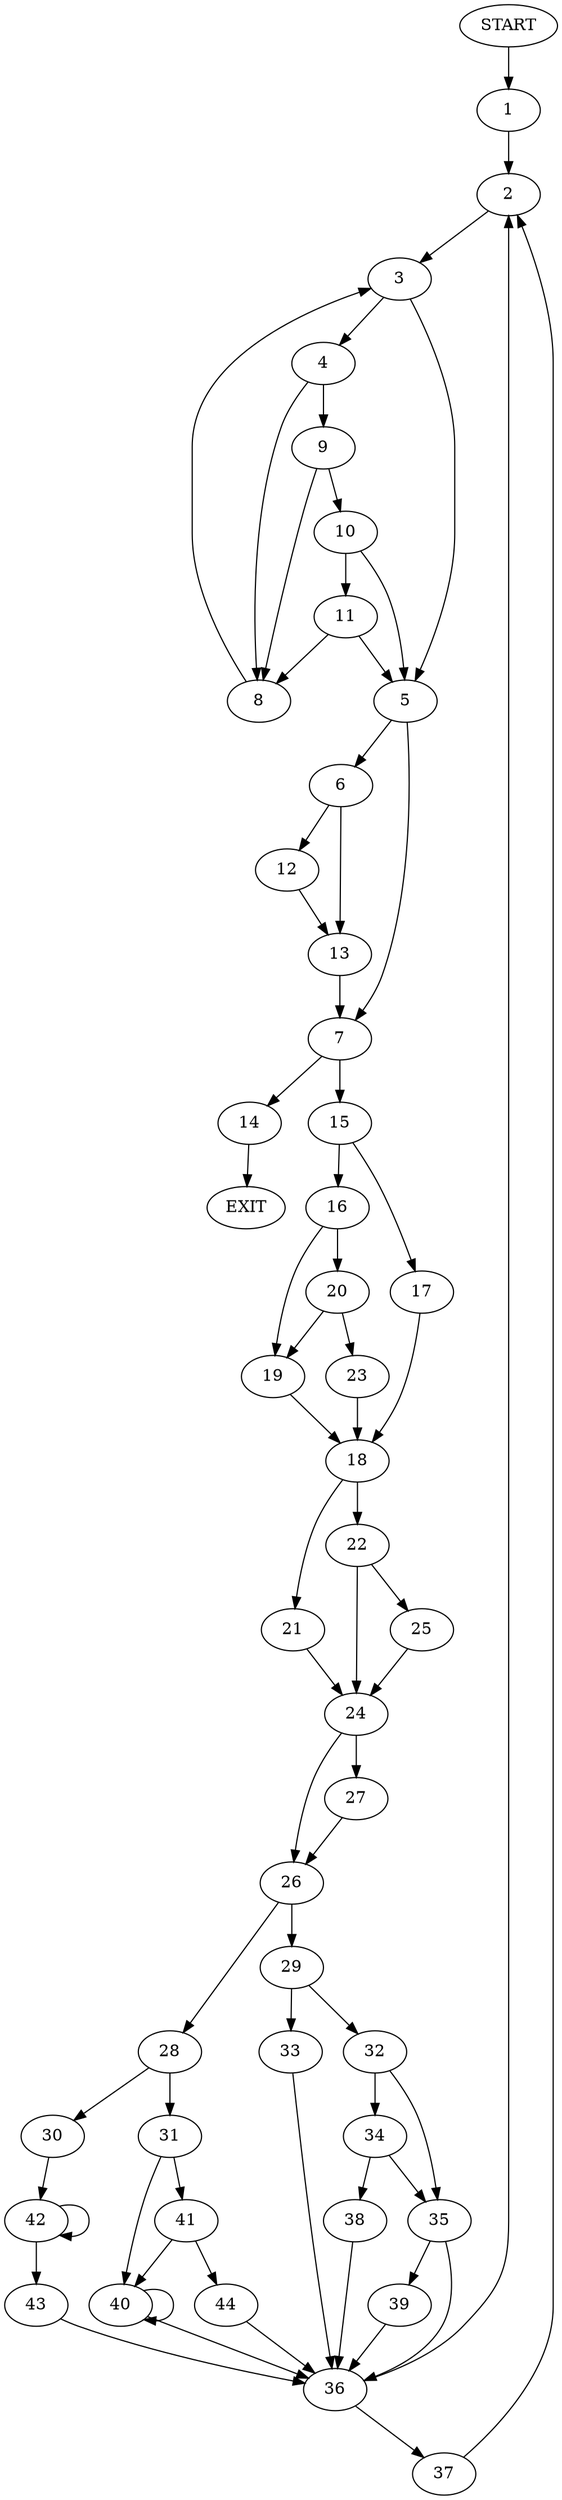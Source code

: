 digraph {
0 [label="START"]
45 [label="EXIT"]
0 -> 1
1 -> 2
2 -> 3
3 -> 4
3 -> 5
5 -> 6
5 -> 7
4 -> 8
4 -> 9
8 -> 3
9 -> 10
9 -> 8
10 -> 5
10 -> 11
11 -> 8
11 -> 5
6 -> 12
6 -> 13
7 -> 14
7 -> 15
12 -> 13
13 -> 7
15 -> 16
15 -> 17
14 -> 45
17 -> 18
16 -> 19
16 -> 20
18 -> 21
18 -> 22
20 -> 19
20 -> 23
19 -> 18
23 -> 18
21 -> 24
22 -> 25
22 -> 24
24 -> 26
24 -> 27
25 -> 24
26 -> 28
26 -> 29
27 -> 26
28 -> 30
28 -> 31
29 -> 32
29 -> 33
32 -> 34
32 -> 35
33 -> 36
36 -> 37
36 -> 2
34 -> 35
34 -> 38
35 -> 36
35 -> 39
38 -> 36
39 -> 36
31 -> 40
31 -> 41
30 -> 42
42 -> 42
42 -> 43
43 -> 36
41 -> 40
41 -> 44
40 -> 36
40 -> 40
44 -> 36
37 -> 2
}
